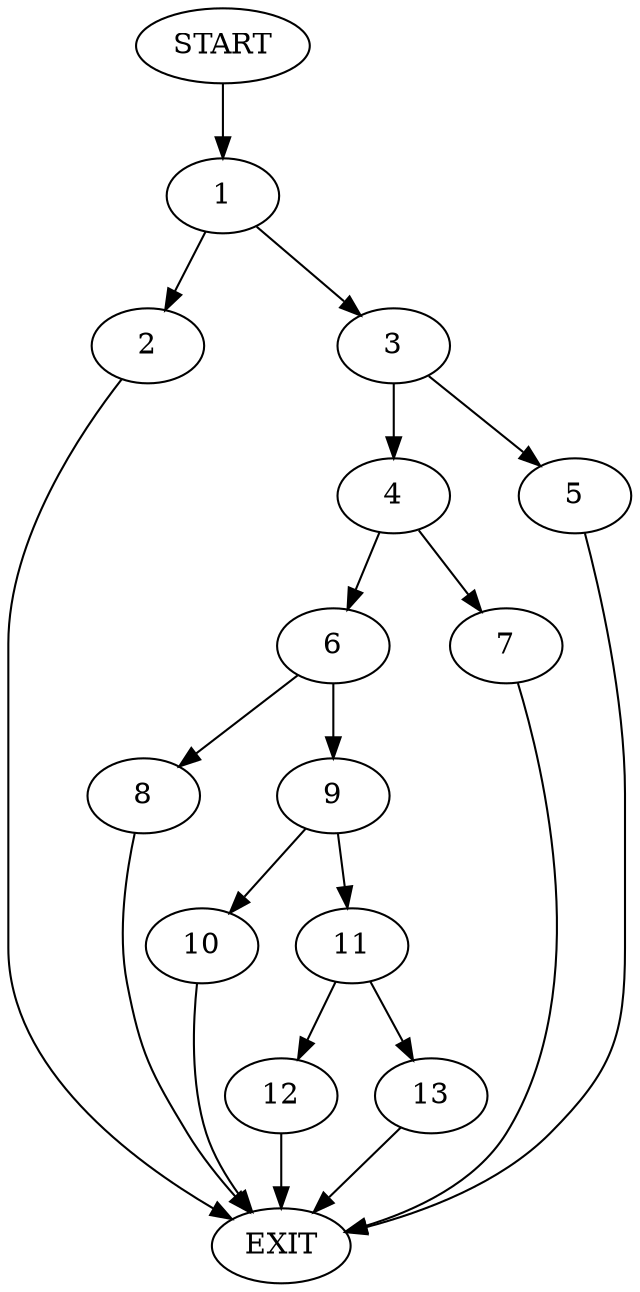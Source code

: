 digraph {
0 [label="START"]
14 [label="EXIT"]
0 -> 1
1 -> 2
1 -> 3
2 -> 14
3 -> 4
3 -> 5
4 -> 6
4 -> 7
5 -> 14
6 -> 8
6 -> 9
7 -> 14
8 -> 14
9 -> 10
9 -> 11
10 -> 14
11 -> 12
11 -> 13
12 -> 14
13 -> 14
}
